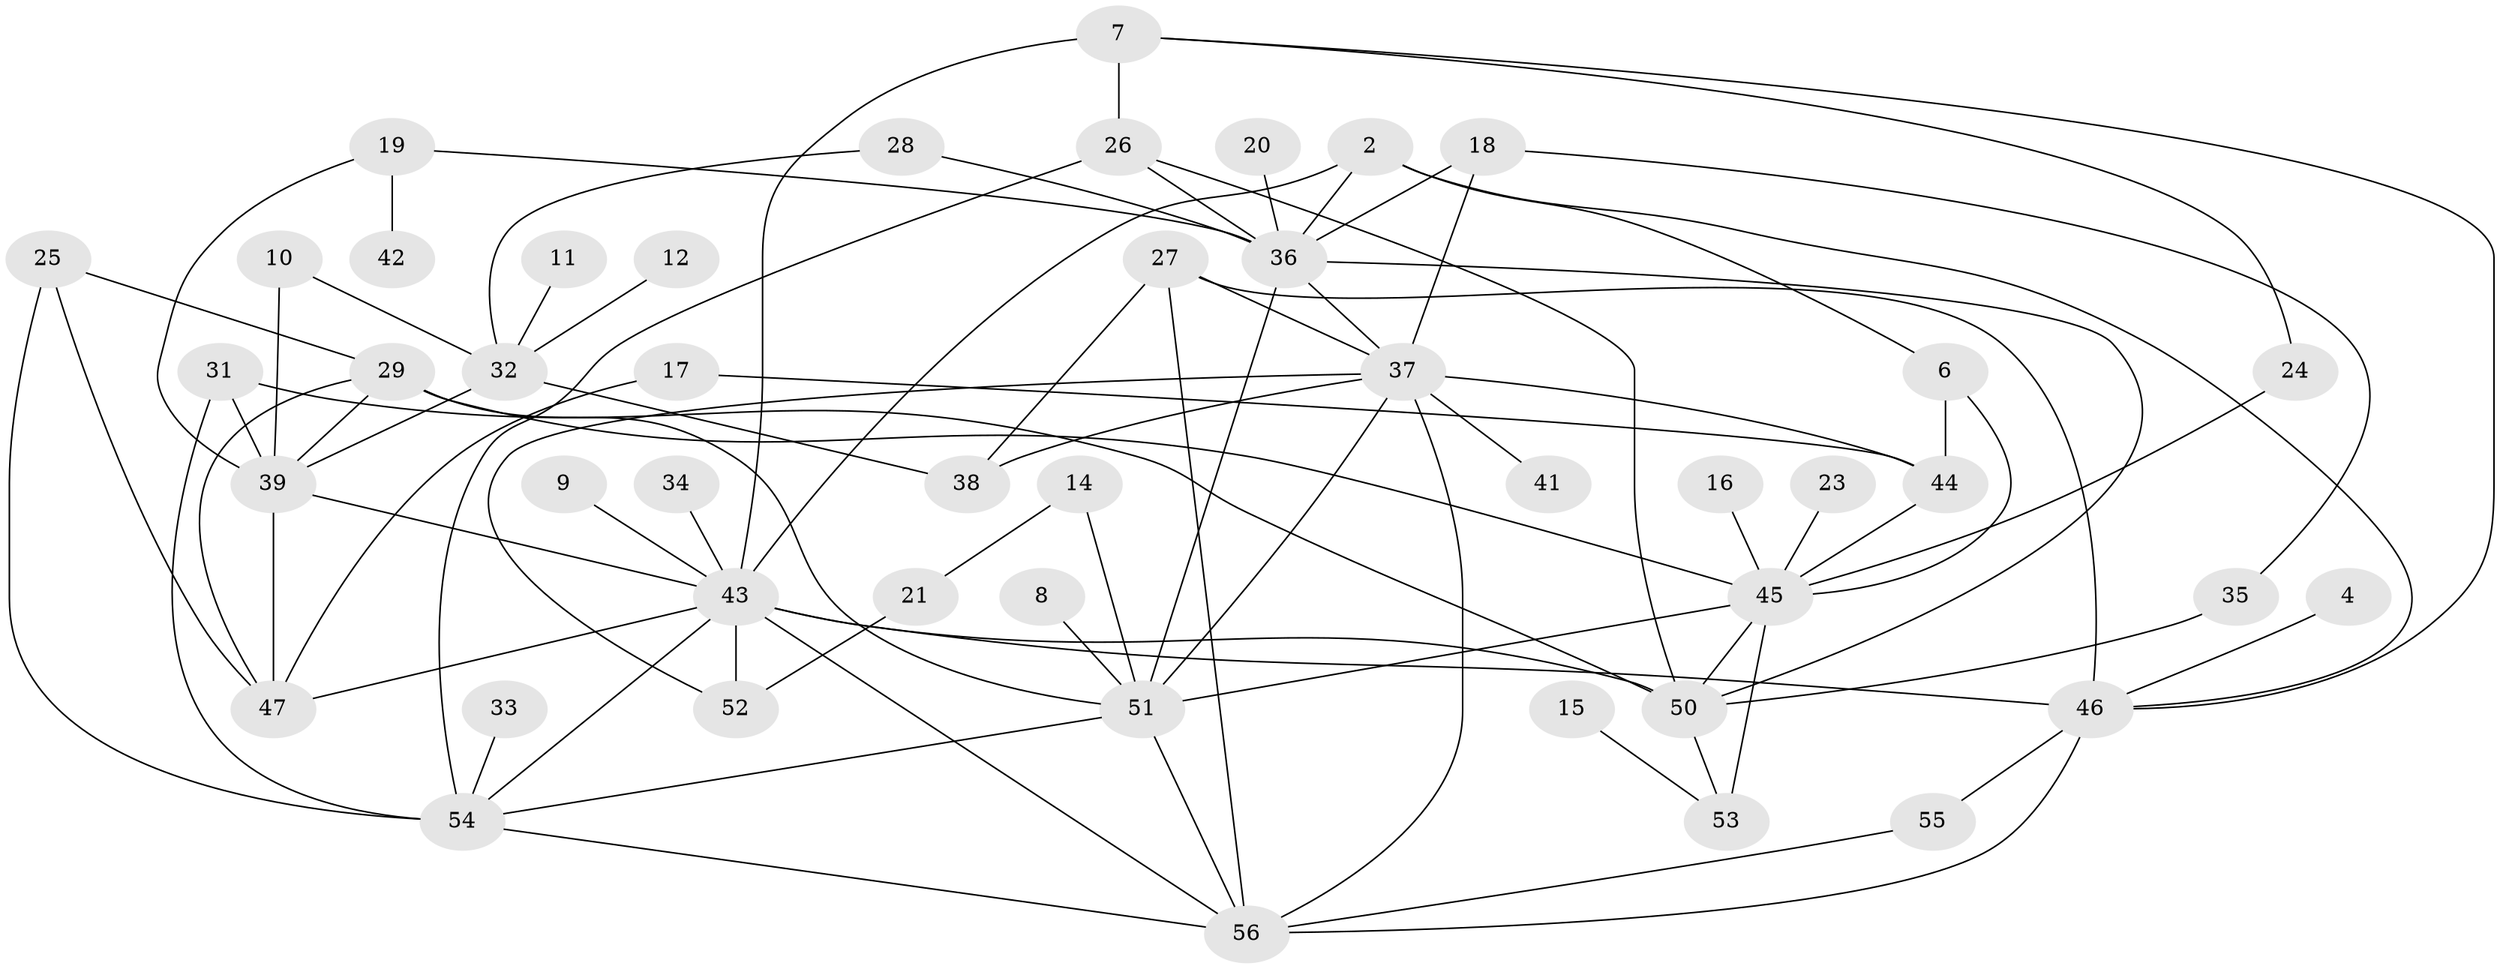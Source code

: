 // original degree distribution, {1: 0.22321428571428573, 4: 0.125, 5: 0.07142857142857142, 2: 0.22321428571428573, 3: 0.19642857142857142, 0: 0.08035714285714286, 6: 0.07142857142857142, 7: 0.008928571428571428}
// Generated by graph-tools (version 1.1) at 2025/25/03/09/25 03:25:22]
// undirected, 47 vertices, 85 edges
graph export_dot {
graph [start="1"]
  node [color=gray90,style=filled];
  2;
  4;
  6;
  7;
  8;
  9;
  10;
  11;
  12;
  14;
  15;
  16;
  17;
  18;
  19;
  20;
  21;
  23;
  24;
  25;
  26;
  27;
  28;
  29;
  31;
  32;
  33;
  34;
  35;
  36;
  37;
  38;
  39;
  41;
  42;
  43;
  44;
  45;
  46;
  47;
  50;
  51;
  52;
  53;
  54;
  55;
  56;
  2 -- 6 [weight=1.0];
  2 -- 36 [weight=1.0];
  2 -- 43 [weight=1.0];
  2 -- 46 [weight=1.0];
  4 -- 46 [weight=1.0];
  6 -- 44 [weight=1.0];
  6 -- 45 [weight=1.0];
  7 -- 24 [weight=1.0];
  7 -- 26 [weight=1.0];
  7 -- 43 [weight=2.0];
  7 -- 46 [weight=1.0];
  8 -- 51 [weight=1.0];
  9 -- 43 [weight=1.0];
  10 -- 32 [weight=1.0];
  10 -- 39 [weight=1.0];
  11 -- 32 [weight=1.0];
  12 -- 32 [weight=1.0];
  14 -- 21 [weight=1.0];
  14 -- 51 [weight=1.0];
  15 -- 53 [weight=1.0];
  16 -- 45 [weight=1.0];
  17 -- 44 [weight=1.0];
  17 -- 47 [weight=1.0];
  18 -- 35 [weight=1.0];
  18 -- 36 [weight=1.0];
  18 -- 37 [weight=1.0];
  19 -- 36 [weight=1.0];
  19 -- 39 [weight=1.0];
  19 -- 42 [weight=1.0];
  20 -- 36 [weight=1.0];
  21 -- 52 [weight=1.0];
  23 -- 45 [weight=1.0];
  24 -- 45 [weight=1.0];
  25 -- 29 [weight=1.0];
  25 -- 47 [weight=1.0];
  25 -- 54 [weight=1.0];
  26 -- 36 [weight=1.0];
  26 -- 50 [weight=1.0];
  26 -- 54 [weight=2.0];
  27 -- 37 [weight=1.0];
  27 -- 38 [weight=2.0];
  27 -- 46 [weight=1.0];
  27 -- 56 [weight=1.0];
  28 -- 32 [weight=1.0];
  28 -- 36 [weight=1.0];
  29 -- 39 [weight=1.0];
  29 -- 45 [weight=1.0];
  29 -- 47 [weight=1.0];
  29 -- 51 [weight=1.0];
  31 -- 39 [weight=2.0];
  31 -- 50 [weight=1.0];
  31 -- 54 [weight=1.0];
  32 -- 38 [weight=1.0];
  32 -- 39 [weight=1.0];
  33 -- 54 [weight=1.0];
  34 -- 43 [weight=1.0];
  35 -- 50 [weight=1.0];
  36 -- 37 [weight=1.0];
  36 -- 50 [weight=1.0];
  36 -- 51 [weight=1.0];
  37 -- 38 [weight=1.0];
  37 -- 41 [weight=1.0];
  37 -- 44 [weight=1.0];
  37 -- 51 [weight=1.0];
  37 -- 52 [weight=1.0];
  37 -- 56 [weight=1.0];
  39 -- 43 [weight=1.0];
  39 -- 47 [weight=1.0];
  43 -- 46 [weight=1.0];
  43 -- 47 [weight=1.0];
  43 -- 50 [weight=1.0];
  43 -- 52 [weight=1.0];
  43 -- 54 [weight=1.0];
  43 -- 56 [weight=1.0];
  44 -- 45 [weight=1.0];
  45 -- 50 [weight=1.0];
  45 -- 51 [weight=1.0];
  45 -- 53 [weight=2.0];
  46 -- 55 [weight=1.0];
  46 -- 56 [weight=1.0];
  50 -- 53 [weight=1.0];
  51 -- 54 [weight=1.0];
  51 -- 56 [weight=1.0];
  54 -- 56 [weight=1.0];
  55 -- 56 [weight=1.0];
}
